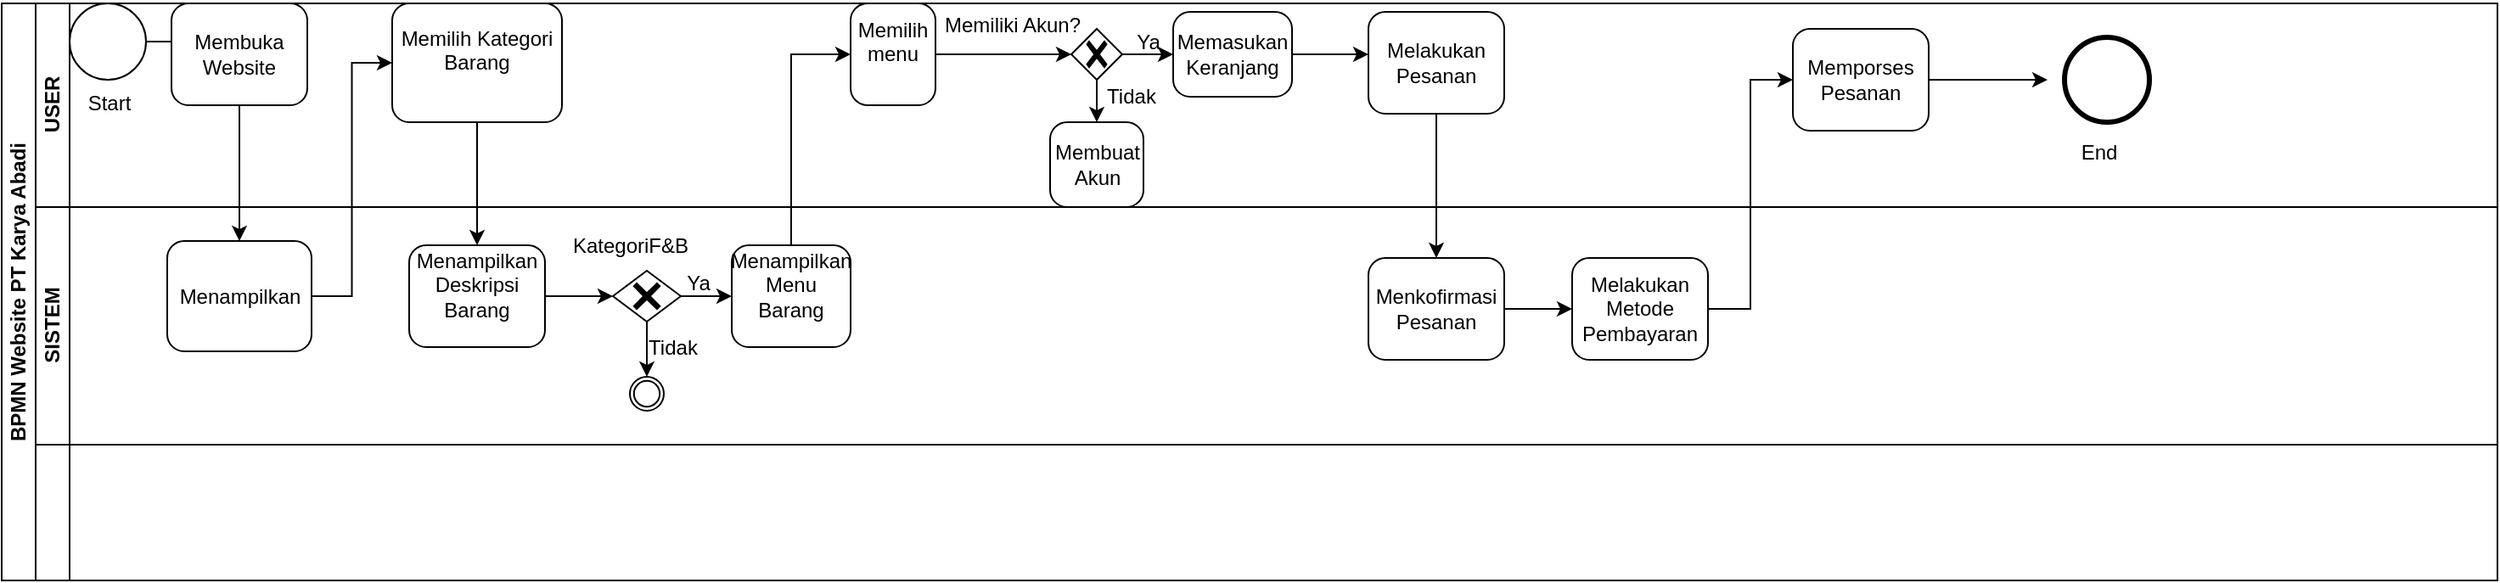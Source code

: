 <mxfile version="24.8.4">
  <diagram name="Halaman-1" id="kZTKMCj06hkxknuW4vq2">
    <mxGraphModel grid="1" page="1" gridSize="10" guides="1" tooltips="1" connect="1" arrows="1" fold="1" pageScale="1" pageWidth="850" pageHeight="1100" math="0" shadow="0">
      <root>
        <mxCell id="0" />
        <mxCell id="1" parent="0" />
        <mxCell id="cNB7akBhhyzv4xF37P-e-1" value="BPMN Website PT Karya Abadi" style="swimlane;html=1;childLayout=stackLayout;resizeParent=1;resizeParentMax=0;horizontal=0;startSize=20;horizontalStack=0;whiteSpace=wrap;" vertex="1" parent="1">
          <mxGeometry x="5" y="40" width="1470" height="340" as="geometry" />
        </mxCell>
        <mxCell id="cNB7akBhhyzv4xF37P-e-2" value="USER" style="swimlane;html=1;startSize=20;horizontal=0;" vertex="1" parent="cNB7akBhhyzv4xF37P-e-1">
          <mxGeometry x="20" width="1450" height="120" as="geometry" />
        </mxCell>
        <mxCell id="cNB7akBhhyzv4xF37P-e-18" value="" style="edgeStyle=orthogonalEdgeStyle;rounded=0;orthogonalLoop=1;jettySize=auto;html=1;" edge="1" parent="cNB7akBhhyzv4xF37P-e-2" source="cNB7akBhhyzv4xF37P-e-5">
          <mxGeometry relative="1" as="geometry">
            <mxPoint x="147.5" y="22.5" as="targetPoint" />
          </mxGeometry>
        </mxCell>
        <mxCell id="cNB7akBhhyzv4xF37P-e-5" value="Start" style="points=[[0.145,0.145,0],[0.5,0,0],[0.855,0.145,0],[1,0.5,0],[0.855,0.855,0],[0.5,1,0],[0.145,0.855,0],[0,0.5,0]];shape=mxgraph.bpmn.event;html=1;verticalLabelPosition=bottom;labelBackgroundColor=#ffffff;verticalAlign=top;align=center;perimeter=ellipsePerimeter;outlineConnect=0;aspect=fixed;outline=standard;symbol=general;" vertex="1" parent="cNB7akBhhyzv4xF37P-e-2">
          <mxGeometry x="20" width="45" height="45" as="geometry" />
        </mxCell>
        <mxCell id="cNB7akBhhyzv4xF37P-e-6" value="Membuka Website" style="points=[[0.25,0,0],[0.5,0,0],[0.75,0,0],[1,0.25,0],[1,0.5,0],[1,0.75,0],[0.75,1,0],[0.5,1,0],[0.25,1,0],[0,0.75,0],[0,0.5,0],[0,0.25,0]];shape=mxgraph.bpmn.task;whiteSpace=wrap;rectStyle=rounded;size=10;html=1;container=1;expand=0;collapsible=0;taskMarker=abstract;" vertex="1" parent="cNB7akBhhyzv4xF37P-e-2">
          <mxGeometry x="80" width="80" height="60" as="geometry" />
        </mxCell>
        <mxCell id="cNB7akBhhyzv4xF37P-e-10" value="Memilih Kategori Barang&lt;div&gt;&lt;br&gt;&lt;/div&gt;" style="points=[[0.25,0,0],[0.5,0,0],[0.75,0,0],[1,0.25,0],[1,0.5,0],[1,0.75,0],[0.75,1,0],[0.5,1,0],[0.25,1,0],[0,0.75,0],[0,0.5,0],[0,0.25,0]];shape=mxgraph.bpmn.task;whiteSpace=wrap;rectStyle=rounded;size=10;html=1;container=1;expand=0;collapsible=0;taskMarker=abstract;" vertex="1" parent="cNB7akBhhyzv4xF37P-e-2">
          <mxGeometry x="210" width="100" height="70" as="geometry" />
        </mxCell>
        <mxCell id="cNB7akBhhyzv4xF37P-e-45" value="Memilih menu&lt;div&gt;&lt;br&gt;&lt;/div&gt;" style="points=[[0.25,0,0],[0.5,0,0],[0.75,0,0],[1,0.25,0],[1,0.5,0],[1,0.75,0],[0.75,1,0],[0.5,1,0],[0.25,1,0],[0,0.75,0],[0,0.5,0],[0,0.25,0]];shape=mxgraph.bpmn.task;whiteSpace=wrap;rectStyle=rounded;size=10;html=1;container=1;expand=0;collapsible=0;taskMarker=abstract;" vertex="1" parent="cNB7akBhhyzv4xF37P-e-2">
          <mxGeometry x="480" width="50" height="60" as="geometry" />
        </mxCell>
        <mxCell id="cNB7akBhhyzv4xF37P-e-47" value="" style="points=[[0.25,0.25,0],[0.5,0,0],[0.75,0.25,0],[1,0.5,0],[0.75,0.75,0],[0.5,1,0],[0.25,0.75,0],[0,0.5,0]];shape=mxgraph.bpmn.gateway2;html=1;verticalLabelPosition=bottom;labelBackgroundColor=#ffffff;verticalAlign=top;align=center;perimeter=rhombusPerimeter;outlineConnect=0;outline=none;symbol=none;gwType=exclusive;" vertex="1" parent="cNB7akBhhyzv4xF37P-e-2">
          <mxGeometry x="610" y="15" width="30" height="30" as="geometry" />
        </mxCell>
        <mxCell id="cNB7akBhhyzv4xF37P-e-48" value="Membuat Akun" style="points=[[0.25,0,0],[0.5,0,0],[0.75,0,0],[1,0.25,0],[1,0.5,0],[1,0.75,0],[0.75,1,0],[0.5,1,0],[0.25,1,0],[0,0.75,0],[0,0.5,0],[0,0.25,0]];shape=mxgraph.bpmn.task;whiteSpace=wrap;rectStyle=rounded;size=10;html=1;container=1;expand=0;collapsible=0;taskMarker=abstract;" vertex="1" parent="cNB7akBhhyzv4xF37P-e-2">
          <mxGeometry x="597.5" y="70" width="55" height="50" as="geometry" />
        </mxCell>
        <mxCell id="cNB7akBhhyzv4xF37P-e-49" style="edgeStyle=orthogonalEdgeStyle;rounded=0;orthogonalLoop=1;jettySize=auto;html=1;entryX=0;entryY=0.5;entryDx=0;entryDy=0;entryPerimeter=0;" edge="1" parent="cNB7akBhhyzv4xF37P-e-2" source="cNB7akBhhyzv4xF37P-e-45" target="cNB7akBhhyzv4xF37P-e-47">
          <mxGeometry relative="1" as="geometry" />
        </mxCell>
        <mxCell id="cNB7akBhhyzv4xF37P-e-52" style="edgeStyle=orthogonalEdgeStyle;rounded=0;orthogonalLoop=1;jettySize=auto;html=1;entryX=0.5;entryY=0;entryDx=0;entryDy=0;entryPerimeter=0;" edge="1" parent="cNB7akBhhyzv4xF37P-e-2" source="cNB7akBhhyzv4xF37P-e-47" target="cNB7akBhhyzv4xF37P-e-48">
          <mxGeometry relative="1" as="geometry" />
        </mxCell>
        <mxCell id="cNB7akBhhyzv4xF37P-e-70" style="edgeStyle=orthogonalEdgeStyle;rounded=0;orthogonalLoop=1;jettySize=auto;html=1;" edge="1" parent="cNB7akBhhyzv4xF37P-e-2" source="cNB7akBhhyzv4xF37P-e-53">
          <mxGeometry relative="1" as="geometry">
            <mxPoint x="785" y="30" as="targetPoint" />
          </mxGeometry>
        </mxCell>
        <mxCell id="cNB7akBhhyzv4xF37P-e-53" value="Memasukan Keranjang" style="points=[[0.25,0,0],[0.5,0,0],[0.75,0,0],[1,0.25,0],[1,0.5,0],[1,0.75,0],[0.75,1,0],[0.5,1,0],[0.25,1,0],[0,0.75,0],[0,0.5,0],[0,0.25,0]];shape=mxgraph.bpmn.task;whiteSpace=wrap;rectStyle=rounded;size=10;html=1;container=1;expand=0;collapsible=0;taskMarker=abstract;" vertex="1" parent="cNB7akBhhyzv4xF37P-e-2">
          <mxGeometry x="670" y="5" width="70" height="50" as="geometry" />
        </mxCell>
        <mxCell id="cNB7akBhhyzv4xF37P-e-55" style="edgeStyle=orthogonalEdgeStyle;rounded=0;orthogonalLoop=1;jettySize=auto;html=1;entryX=0;entryY=0.5;entryDx=0;entryDy=0;entryPerimeter=0;" edge="1" parent="cNB7akBhhyzv4xF37P-e-2" source="cNB7akBhhyzv4xF37P-e-47" target="cNB7akBhhyzv4xF37P-e-53">
          <mxGeometry relative="1" as="geometry" />
        </mxCell>
        <mxCell id="cNB7akBhhyzv4xF37P-e-65" value="Tidak" style="text;html=1;align=center;verticalAlign=middle;resizable=0;points=[];autosize=1;strokeColor=none;fillColor=none;" vertex="1" parent="cNB7akBhhyzv4xF37P-e-2">
          <mxGeometry x="620" y="40" width="50" height="30" as="geometry" />
        </mxCell>
        <mxCell id="cNB7akBhhyzv4xF37P-e-67" style="edgeStyle=orthogonalEdgeStyle;rounded=0;orthogonalLoop=1;jettySize=auto;html=1;exitX=0.5;exitY=1;exitDx=0;exitDy=0;exitPerimeter=0;" edge="1" parent="cNB7akBhhyzv4xF37P-e-2">
          <mxGeometry relative="1" as="geometry">
            <mxPoint x="810" y="60" as="sourcePoint" />
            <mxPoint x="810" y="60" as="targetPoint" />
          </mxGeometry>
        </mxCell>
        <mxCell id="cNB7akBhhyzv4xF37P-e-68" value="Melakukan Pesanan" style="points=[[0.25,0,0],[0.5,0,0],[0.75,0,0],[1,0.25,0],[1,0.5,0],[1,0.75,0],[0.75,1,0],[0.5,1,0],[0.25,1,0],[0,0.75,0],[0,0.5,0],[0,0.25,0]];shape=mxgraph.bpmn.task;whiteSpace=wrap;rectStyle=rounded;size=10;html=1;container=1;expand=0;collapsible=0;taskMarker=abstract;" vertex="1" parent="cNB7akBhhyzv4xF37P-e-2">
          <mxGeometry x="785" y="5" width="80" height="60" as="geometry" />
        </mxCell>
        <mxCell id="cNB7akBhhyzv4xF37P-e-78" style="edgeStyle=orthogonalEdgeStyle;rounded=0;orthogonalLoop=1;jettySize=auto;html=1;" edge="1" parent="cNB7akBhhyzv4xF37P-e-2" source="cNB7akBhhyzv4xF37P-e-75">
          <mxGeometry relative="1" as="geometry">
            <mxPoint x="1185" y="45" as="targetPoint" />
          </mxGeometry>
        </mxCell>
        <mxCell id="cNB7akBhhyzv4xF37P-e-75" value="Memporses Pesanan" style="points=[[0.25,0,0],[0.5,0,0],[0.75,0,0],[1,0.25,0],[1,0.5,0],[1,0.75,0],[0.75,1,0],[0.5,1,0],[0.25,1,0],[0,0.75,0],[0,0.5,0],[0,0.25,0]];shape=mxgraph.bpmn.task;whiteSpace=wrap;rectStyle=rounded;size=10;html=1;container=1;expand=0;collapsible=0;taskMarker=abstract;" vertex="1" parent="cNB7akBhhyzv4xF37P-e-2">
          <mxGeometry x="1035" y="15" width="80" height="60" as="geometry" />
        </mxCell>
        <mxCell id="cNB7akBhhyzv4xF37P-e-79" value="" style="points=[[0.145,0.145,0],[0.5,0,0],[0.855,0.145,0],[1,0.5,0],[0.855,0.855,0],[0.5,1,0],[0.145,0.855,0],[0,0.5,0]];shape=mxgraph.bpmn.event;html=1;verticalLabelPosition=bottom;labelBackgroundColor=#ffffff;verticalAlign=top;align=center;perimeter=ellipsePerimeter;outlineConnect=0;aspect=fixed;outline=end;symbol=terminate2;" vertex="1" parent="cNB7akBhhyzv4xF37P-e-2">
          <mxGeometry x="1195" y="20" width="50" height="50" as="geometry" />
        </mxCell>
        <mxCell id="cNB7akBhhyzv4xF37P-e-80" value="End&lt;div&gt;&lt;br&gt;&lt;/div&gt;" style="text;html=1;align=center;verticalAlign=middle;resizable=0;points=[];autosize=1;strokeColor=none;fillColor=none;" vertex="1" parent="cNB7akBhhyzv4xF37P-e-2">
          <mxGeometry x="1195" y="75" width="40" height="40" as="geometry" />
        </mxCell>
        <mxCell id="cNB7akBhhyzv4xF37P-e-3" value="SISTEM" style="swimlane;html=1;startSize=20;horizontal=0;" vertex="1" parent="cNB7akBhhyzv4xF37P-e-1">
          <mxGeometry x="20" y="120" width="1450" height="140" as="geometry" />
        </mxCell>
        <mxCell id="cNB7akBhhyzv4xF37P-e-9" value="Menampilkan" style="points=[[0.25,0,0],[0.5,0,0],[0.75,0,0],[1,0.25,0],[1,0.5,0],[1,0.75,0],[0.75,1,0],[0.5,1,0],[0.25,1,0],[0,0.75,0],[0,0.5,0],[0,0.25,0]];shape=mxgraph.bpmn.task;whiteSpace=wrap;rectStyle=rounded;size=10;html=1;container=1;expand=0;collapsible=0;taskMarker=abstract;" vertex="1" parent="cNB7akBhhyzv4xF37P-e-3">
          <mxGeometry x="77.5" y="20" width="85" height="65" as="geometry" />
        </mxCell>
        <mxCell id="cNB7akBhhyzv4xF37P-e-22" style="edgeStyle=orthogonalEdgeStyle;rounded=0;orthogonalLoop=1;jettySize=auto;html=1;exitX=1;exitY=0.5;exitDx=0;exitDy=0;exitPerimeter=0;" edge="1" parent="cNB7akBhhyzv4xF37P-e-3" source="cNB7akBhhyzv4xF37P-e-11" target="cNB7akBhhyzv4xF37P-e-13">
          <mxGeometry relative="1" as="geometry" />
        </mxCell>
        <mxCell id="cNB7akBhhyzv4xF37P-e-11" value="Menampilkan Deskripsi Barang&lt;div&gt;&lt;br&gt;&lt;/div&gt;" style="points=[[0.25,0,0],[0.5,0,0],[0.75,0,0],[1,0.25,0],[1,0.5,0],[1,0.75,0],[0.75,1,0],[0.5,1,0],[0.25,1,0],[0,0.75,0],[0,0.5,0],[0,0.25,0]];shape=mxgraph.bpmn.task;whiteSpace=wrap;rectStyle=rounded;size=10;html=1;container=1;expand=0;collapsible=0;taskMarker=abstract;" vertex="1" parent="cNB7akBhhyzv4xF37P-e-3">
          <mxGeometry x="220" y="22.5" width="80" height="60" as="geometry" />
        </mxCell>
        <mxCell id="cNB7akBhhyzv4xF37P-e-13" value="" style="points=[[0.25,0.25,0],[0.5,0,0],[0.75,0.25,0],[1,0.5,0],[0.75,0.75,0],[0.5,1,0],[0.25,0.75,0],[0,0.5,0]];shape=mxgraph.bpmn.gateway2;html=1;verticalLabelPosition=bottom;labelBackgroundColor=#ffffff;verticalAlign=top;align=center;perimeter=rhombusPerimeter;outlineConnect=0;outline=none;symbol=none;gwType=exclusive;" vertex="1" parent="cNB7akBhhyzv4xF37P-e-3">
          <mxGeometry x="340" y="37.5" width="40" height="30" as="geometry" />
        </mxCell>
        <mxCell id="cNB7akBhhyzv4xF37P-e-36" value="Menampilkan Menu&lt;div&gt;Barang&lt;br&gt;&lt;div&gt;&lt;br&gt;&lt;/div&gt;&lt;/div&gt;" style="points=[[0.25,0,0],[0.5,0,0],[0.75,0,0],[1,0.25,0],[1,0.5,0],[1,0.75,0],[0.75,1,0],[0.5,1,0],[0.25,1,0],[0,0.75,0],[0,0.5,0],[0,0.25,0]];shape=mxgraph.bpmn.task;whiteSpace=wrap;rectStyle=rounded;size=10;html=1;container=1;expand=0;collapsible=0;taskMarker=abstract;" vertex="1" parent="cNB7akBhhyzv4xF37P-e-3">
          <mxGeometry x="410" y="22.5" width="70" height="60" as="geometry" />
        </mxCell>
        <mxCell id="cNB7akBhhyzv4xF37P-e-38" style="edgeStyle=orthogonalEdgeStyle;rounded=0;orthogonalLoop=1;jettySize=auto;html=1;entryX=0;entryY=0.5;entryDx=0;entryDy=0;entryPerimeter=0;" edge="1" parent="cNB7akBhhyzv4xF37P-e-3" source="cNB7akBhhyzv4xF37P-e-13" target="cNB7akBhhyzv4xF37P-e-36">
          <mxGeometry relative="1" as="geometry" />
        </mxCell>
        <mxCell id="cNB7akBhhyzv4xF37P-e-40" value="" style="points=[[0.145,0.145,0],[0.5,0,0],[0.855,0.145,0],[1,0.5,0],[0.855,0.855,0],[0.5,1,0],[0.145,0.855,0],[0,0.5,0]];shape=mxgraph.bpmn.event;html=1;verticalLabelPosition=bottom;labelBackgroundColor=#ffffff;verticalAlign=top;align=center;perimeter=ellipsePerimeter;outlineConnect=0;aspect=fixed;outline=throwing;symbol=general;" vertex="1" parent="cNB7akBhhyzv4xF37P-e-3">
          <mxGeometry x="350" y="100" width="20" height="20" as="geometry" />
        </mxCell>
        <mxCell id="cNB7akBhhyzv4xF37P-e-42" value="Ya" style="text;html=1;align=center;verticalAlign=middle;resizable=0;points=[];autosize=1;strokeColor=none;fillColor=none;" vertex="1" parent="cNB7akBhhyzv4xF37P-e-3">
          <mxGeometry x="370" y="30" width="40" height="30" as="geometry" />
        </mxCell>
        <mxCell id="cNB7akBhhyzv4xF37P-e-43" value="KategoriF&amp;amp;B" style="text;html=1;align=center;verticalAlign=middle;resizable=0;points=[];autosize=1;strokeColor=none;fillColor=none;" vertex="1" parent="cNB7akBhhyzv4xF37P-e-3">
          <mxGeometry x="305" y="7.5" width="90" height="30" as="geometry" />
        </mxCell>
        <mxCell id="cNB7akBhhyzv4xF37P-e-41" value="Tidak" style="text;html=1;align=center;verticalAlign=middle;resizable=0;points=[];autosize=1;strokeColor=none;fillColor=none;" vertex="1" parent="cNB7akBhhyzv4xF37P-e-3">
          <mxGeometry x="350" y="67.5" width="50" height="30" as="geometry" />
        </mxCell>
        <mxCell id="cNB7akBhhyzv4xF37P-e-62" style="edgeStyle=orthogonalEdgeStyle;rounded=0;orthogonalLoop=1;jettySize=auto;html=1;entryX=0.5;entryY=0;entryDx=0;entryDy=0;entryPerimeter=0;" edge="1" parent="cNB7akBhhyzv4xF37P-e-3" source="cNB7akBhhyzv4xF37P-e-13" target="cNB7akBhhyzv4xF37P-e-40">
          <mxGeometry relative="1" as="geometry" />
        </mxCell>
        <mxCell id="cNB7akBhhyzv4xF37P-e-71" value="Menkofirmasi Pesanan" style="points=[[0.25,0,0],[0.5,0,0],[0.75,0,0],[1,0.25,0],[1,0.5,0],[1,0.75,0],[0.75,1,0],[0.5,1,0],[0.25,1,0],[0,0.75,0],[0,0.5,0],[0,0.25,0]];shape=mxgraph.bpmn.task;whiteSpace=wrap;rectStyle=rounded;size=10;html=1;container=1;expand=0;collapsible=0;taskMarker=abstract;" vertex="1" parent="cNB7akBhhyzv4xF37P-e-3">
          <mxGeometry x="785" y="30" width="80" height="60" as="geometry" />
        </mxCell>
        <mxCell id="cNB7akBhhyzv4xF37P-e-73" value="Melakukan&lt;div&gt;Metode&lt;/div&gt;&lt;div&gt;Pembayaran&lt;/div&gt;" style="points=[[0.25,0,0],[0.5,0,0],[0.75,0,0],[1,0.25,0],[1,0.5,0],[1,0.75,0],[0.75,1,0],[0.5,1,0],[0.25,1,0],[0,0.75,0],[0,0.5,0],[0,0.25,0]];shape=mxgraph.bpmn.task;whiteSpace=wrap;rectStyle=rounded;size=10;html=1;container=1;expand=0;collapsible=0;taskMarker=abstract;" vertex="1" parent="cNB7akBhhyzv4xF37P-e-3">
          <mxGeometry x="905" y="30" width="80" height="60" as="geometry" />
        </mxCell>
        <mxCell id="cNB7akBhhyzv4xF37P-e-74" style="edgeStyle=orthogonalEdgeStyle;rounded=0;orthogonalLoop=1;jettySize=auto;html=1;entryX=0;entryY=0.5;entryDx=0;entryDy=0;entryPerimeter=0;" edge="1" parent="cNB7akBhhyzv4xF37P-e-3" source="cNB7akBhhyzv4xF37P-e-71" target="cNB7akBhhyzv4xF37P-e-73">
          <mxGeometry relative="1" as="geometry" />
        </mxCell>
        <mxCell id="cNB7akBhhyzv4xF37P-e-4" value="" style="swimlane;html=1;startSize=20;horizontal=0;" vertex="1" parent="cNB7akBhhyzv4xF37P-e-1">
          <mxGeometry x="20" y="260" width="1450" height="80" as="geometry" />
        </mxCell>
        <mxCell id="cNB7akBhhyzv4xF37P-e-19" style="edgeStyle=orthogonalEdgeStyle;rounded=0;orthogonalLoop=1;jettySize=auto;html=1;exitX=0.5;exitY=1;exitDx=0;exitDy=0;exitPerimeter=0;entryX=0.5;entryY=0;entryDx=0;entryDy=0;entryPerimeter=0;" edge="1" parent="cNB7akBhhyzv4xF37P-e-1" source="cNB7akBhhyzv4xF37P-e-6" target="cNB7akBhhyzv4xF37P-e-9">
          <mxGeometry relative="1" as="geometry" />
        </mxCell>
        <mxCell id="cNB7akBhhyzv4xF37P-e-20" style="edgeStyle=orthogonalEdgeStyle;rounded=0;orthogonalLoop=1;jettySize=auto;html=1;exitX=1;exitY=0.5;exitDx=0;exitDy=0;exitPerimeter=0;entryX=0;entryY=0.5;entryDx=0;entryDy=0;entryPerimeter=0;" edge="1" parent="cNB7akBhhyzv4xF37P-e-1" source="cNB7akBhhyzv4xF37P-e-9" target="cNB7akBhhyzv4xF37P-e-10">
          <mxGeometry relative="1" as="geometry" />
        </mxCell>
        <mxCell id="cNB7akBhhyzv4xF37P-e-21" style="edgeStyle=orthogonalEdgeStyle;rounded=0;orthogonalLoop=1;jettySize=auto;html=1;exitX=0.5;exitY=1;exitDx=0;exitDy=0;exitPerimeter=0;entryX=0.5;entryY=0;entryDx=0;entryDy=0;entryPerimeter=0;" edge="1" parent="cNB7akBhhyzv4xF37P-e-1" source="cNB7akBhhyzv4xF37P-e-10" target="cNB7akBhhyzv4xF37P-e-11">
          <mxGeometry relative="1" as="geometry" />
        </mxCell>
        <mxCell id="cNB7akBhhyzv4xF37P-e-46" style="edgeStyle=orthogonalEdgeStyle;rounded=0;orthogonalLoop=1;jettySize=auto;html=1;entryX=0;entryY=0.5;entryDx=0;entryDy=0;entryPerimeter=0;" edge="1" parent="cNB7akBhhyzv4xF37P-e-1" source="cNB7akBhhyzv4xF37P-e-36" target="cNB7akBhhyzv4xF37P-e-45">
          <mxGeometry relative="1" as="geometry" />
        </mxCell>
        <mxCell id="cNB7akBhhyzv4xF37P-e-72" style="edgeStyle=orthogonalEdgeStyle;rounded=0;orthogonalLoop=1;jettySize=auto;html=1;entryX=0.5;entryY=0;entryDx=0;entryDy=0;entryPerimeter=0;" edge="1" parent="cNB7akBhhyzv4xF37P-e-1" source="cNB7akBhhyzv4xF37P-e-68" target="cNB7akBhhyzv4xF37P-e-71">
          <mxGeometry relative="1" as="geometry" />
        </mxCell>
        <mxCell id="cNB7akBhhyzv4xF37P-e-77" style="edgeStyle=orthogonalEdgeStyle;rounded=0;orthogonalLoop=1;jettySize=auto;html=1;entryX=0;entryY=0.5;entryDx=0;entryDy=0;entryPerimeter=0;" edge="1" parent="cNB7akBhhyzv4xF37P-e-1" source="cNB7akBhhyzv4xF37P-e-73" target="cNB7akBhhyzv4xF37P-e-75">
          <mxGeometry relative="1" as="geometry" />
        </mxCell>
        <mxCell id="cNB7akBhhyzv4xF37P-e-63" value="Memiliki Akun?" style="text;html=1;align=center;verticalAlign=middle;resizable=0;points=[];autosize=1;strokeColor=none;fillColor=none;" vertex="1" parent="1">
          <mxGeometry x="550" y="38" width="100" height="30" as="geometry" />
        </mxCell>
        <mxCell id="cNB7akBhhyzv4xF37P-e-64" value="Ya" style="text;html=1;align=center;verticalAlign=middle;resizable=0;points=[];autosize=1;strokeColor=none;fillColor=none;" vertex="1" parent="1">
          <mxGeometry x="660" y="48" width="40" height="30" as="geometry" />
        </mxCell>
      </root>
    </mxGraphModel>
  </diagram>
</mxfile>
